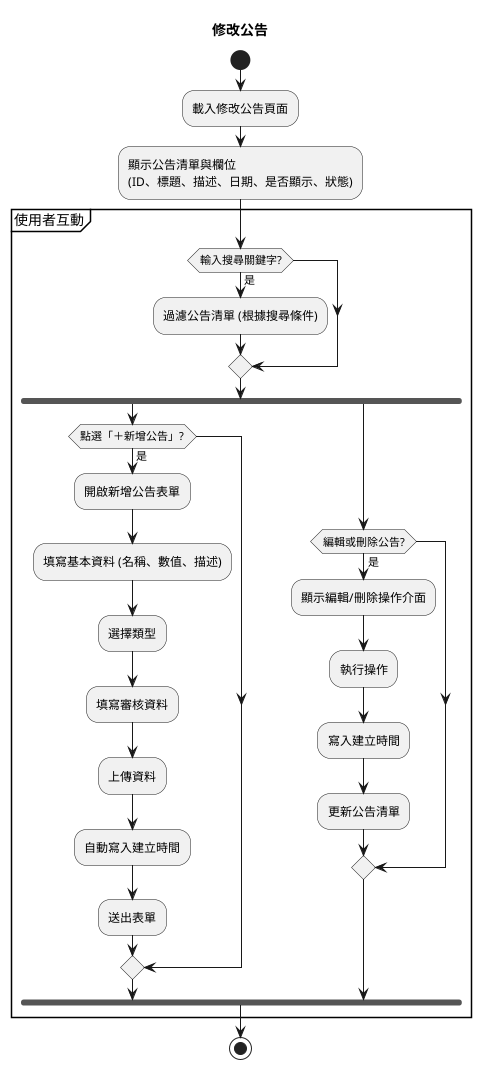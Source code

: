   @startuml 
title 修改公告
start

:載入修改公告頁面;

:顯示公告清單與欄位
(ID、標題、描述、日期、是否顯示、狀態);

partition "使用者互動" {

    if (輸入搜尋關鍵字?) then (是)
        :過濾公告清單 (根據搜尋條件);
    endif
    fork
        if (點選「＋新增公告」?) then (是)
            :開啟新增公告表單;
            :填寫基本資料 (名稱、數值、描述);
            :選擇類型;
            :填寫審核資料;
            :上傳資料;
            :自動寫入建立時間;
            :送出表單;
        endif
    fork again
        if (編輯或刪除公告?) then (是)
            :顯示編輯/刪除操作介面;
            :執行操作;
            :寫入建立時間;
            :更新公告清單;
        endif
    end fork
}

stop

@enduml
